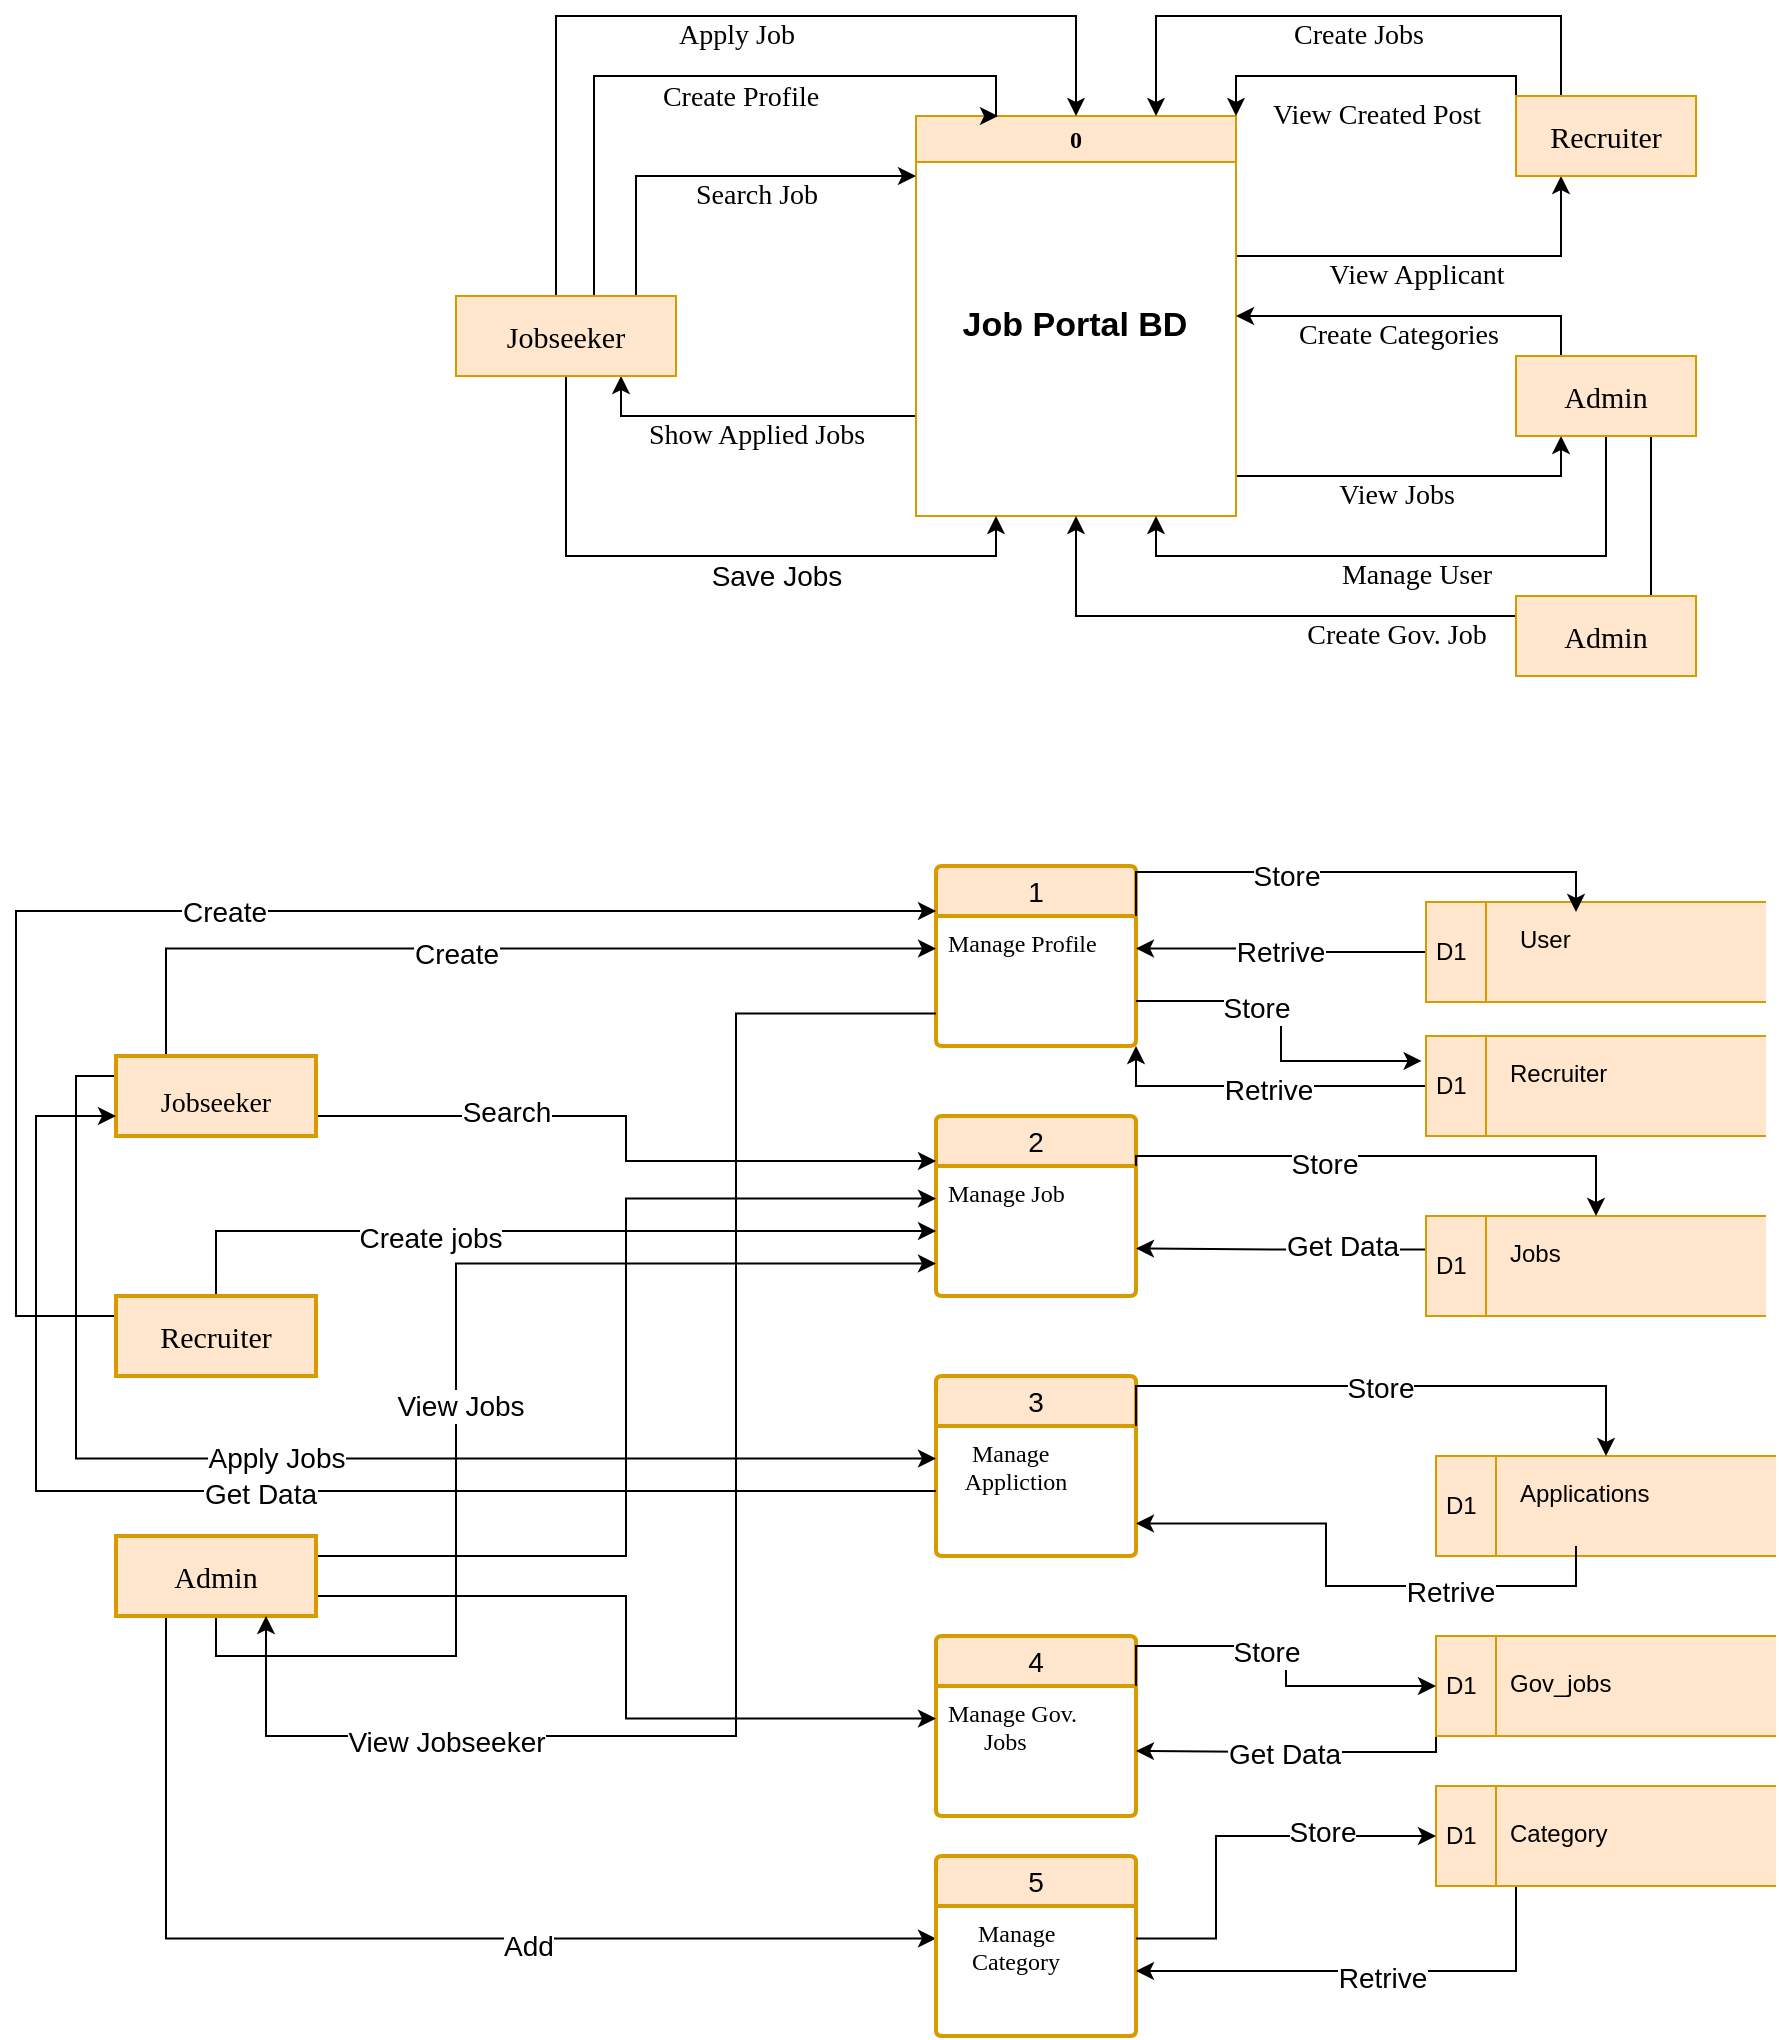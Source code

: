<mxfile version="24.4.0" type="github" pages="2">
  <diagram name="Page-1" id="JDeU1fKOWqd_0nVfCLQT">
    <mxGraphModel dx="1450" dy="538" grid="0" gridSize="10" guides="1" tooltips="1" connect="1" arrows="1" fold="1" page="0" pageScale="1" pageWidth="850" pageHeight="1100" background="#ffffff" math="0" shadow="0">
      <root>
        <mxCell id="0" />
        <mxCell id="1" parent="0" />
        <mxCell id="kqFVeq-HxjZUtGfvrv-e-17" value="&lt;font face=&quot;Verdana&quot; style=&quot;font-size: 14px;&quot;&gt;Show Applied Jobs&lt;/font&gt;" style="edgeStyle=orthogonalEdgeStyle;rounded=0;orthogonalLoop=1;jettySize=auto;html=1;exitX=0;exitY=0.75;exitDx=0;exitDy=0;entryX=0.75;entryY=1;entryDx=0;entryDy=0;" parent="1" source="kqFVeq-HxjZUtGfvrv-e-1" target="kqFVeq-HxjZUtGfvrv-e-3" edge="1">
          <mxGeometry x="-0.045" y="10" relative="1" as="geometry">
            <Array as="points">
              <mxPoint x="193" y="280" />
            </Array>
            <mxPoint as="offset" />
          </mxGeometry>
        </mxCell>
        <mxCell id="kqFVeq-HxjZUtGfvrv-e-19" value="&lt;font face=&quot;Verdana&quot; style=&quot;font-size: 14px;&quot;&gt;View Applicant&lt;/font&gt;" style="edgeStyle=orthogonalEdgeStyle;rounded=0;orthogonalLoop=1;jettySize=auto;html=1;exitX=1;exitY=0.25;exitDx=0;exitDy=0;entryX=0.25;entryY=1;entryDx=0;entryDy=0;" parent="1" source="kqFVeq-HxjZUtGfvrv-e-1" target="kqFVeq-HxjZUtGfvrv-e-5" edge="1">
          <mxGeometry x="-0.011" y="-10" relative="1" as="geometry">
            <Array as="points">
              <mxPoint x="500" y="200" />
              <mxPoint x="663" y="200" />
            </Array>
            <mxPoint as="offset" />
          </mxGeometry>
        </mxCell>
        <mxCell id="kqFVeq-HxjZUtGfvrv-e-21" value="&lt;font style=&quot;font-size: 14px;&quot; face=&quot;Verdana&quot;&gt;View Jobs&lt;br&gt;&lt;/font&gt;" style="edgeStyle=orthogonalEdgeStyle;rounded=0;orthogonalLoop=1;jettySize=auto;html=1;exitX=1;exitY=0.75;exitDx=0;exitDy=0;entryX=0.25;entryY=1;entryDx=0;entryDy=0;" parent="1" source="kqFVeq-HxjZUtGfvrv-e-1" target="kqFVeq-HxjZUtGfvrv-e-6" edge="1">
          <mxGeometry x="0.035" y="-10" relative="1" as="geometry">
            <Array as="points">
              <mxPoint x="500" y="310" />
              <mxPoint x="663" y="310" />
            </Array>
            <mxPoint as="offset" />
          </mxGeometry>
        </mxCell>
        <mxCell id="kqFVeq-HxjZUtGfvrv-e-1" value="0" style="swimlane;whiteSpace=wrap;html=1;fontFamily=Verdana;fillColor=#ffe6cc;strokeColor=#d79b00;" parent="1" vertex="1">
          <mxGeometry x="340" y="130" width="160" height="200" as="geometry">
            <mxRectangle x="340" y="130" width="50" height="30" as="alternateBounds" />
          </mxGeometry>
        </mxCell>
        <mxCell id="kqFVeq-HxjZUtGfvrv-e-2" value="&lt;h2&gt;&lt;b style=&quot;font-size: 17px;&quot;&gt;Job Portal BD&lt;/b&gt;&lt;/h2&gt;" style="text;html=1;align=center;verticalAlign=middle;resizable=0;points=[];autosize=1;strokeColor=none;fillColor=none;" parent="kqFVeq-HxjZUtGfvrv-e-1" vertex="1">
          <mxGeometry x="4" y="74" width="150" height="60" as="geometry" />
        </mxCell>
        <mxCell id="kqFVeq-HxjZUtGfvrv-e-10" value="&lt;font face=&quot;Verdana&quot; style=&quot;font-size: 14px;&quot;&gt;Apply Job&lt;/font&gt;" style="edgeStyle=orthogonalEdgeStyle;rounded=0;orthogonalLoop=1;jettySize=auto;html=1;exitX=0.5;exitY=0;exitDx=0;exitDy=0;entryX=0.5;entryY=0;entryDx=0;entryDy=0;" parent="1" source="kqFVeq-HxjZUtGfvrv-e-3" target="kqFVeq-HxjZUtGfvrv-e-1" edge="1">
          <mxGeometry x="0.033" y="-10" relative="1" as="geometry">
            <Array as="points">
              <mxPoint x="160" y="220" />
              <mxPoint x="160" y="80" />
              <mxPoint x="420" y="80" />
            </Array>
            <mxPoint as="offset" />
          </mxGeometry>
        </mxCell>
        <mxCell id="kqFVeq-HxjZUtGfvrv-e-11" value="&lt;font face=&quot;Verdana&quot;&gt;Create Profile&lt;/font&gt;" style="edgeStyle=orthogonalEdgeStyle;rounded=0;orthogonalLoop=1;jettySize=auto;html=1;exitX=0.75;exitY=0;exitDx=0;exitDy=0;entryX=0.25;entryY=0;entryDx=0;entryDy=0;fontSize=14;" parent="1" edge="1">
          <mxGeometry x="0.136" y="-10" relative="1" as="geometry">
            <mxPoint x="193.5" y="220" as="sourcePoint" />
            <mxPoint x="381" y="130" as="targetPoint" />
            <Array as="points">
              <mxPoint x="179" y="220" />
              <mxPoint x="179" y="110" />
              <mxPoint x="380" y="110" />
            </Array>
            <mxPoint as="offset" />
          </mxGeometry>
        </mxCell>
        <mxCell id="kqFVeq-HxjZUtGfvrv-e-12" value="&lt;font face=&quot;Verdana&quot; style=&quot;font-size: 14px;&quot;&gt;Search Job&lt;/font&gt;" style="edgeStyle=orthogonalEdgeStyle;rounded=0;orthogonalLoop=1;jettySize=auto;html=1;exitX=1;exitY=0.25;exitDx=0;exitDy=0;" parent="1" source="kqFVeq-HxjZUtGfvrv-e-3" edge="1">
          <mxGeometry x="0.304" y="-10" relative="1" as="geometry">
            <mxPoint x="340" y="160" as="targetPoint" />
            <Array as="points">
              <mxPoint x="200" y="230" />
              <mxPoint x="200" y="160" />
              <mxPoint x="340" y="160" />
            </Array>
            <mxPoint as="offset" />
          </mxGeometry>
        </mxCell>
        <mxCell id="kqFVeq-HxjZUtGfvrv-e-23" value="&lt;font style=&quot;font-size: 14px;&quot;&gt;Save Jobs&lt;/font&gt;" style="edgeStyle=orthogonalEdgeStyle;rounded=0;orthogonalLoop=1;jettySize=auto;html=1;exitX=0.5;exitY=1;exitDx=0;exitDy=0;entryX=0.25;entryY=1;entryDx=0;entryDy=0;" parent="1" source="kqFVeq-HxjZUtGfvrv-e-3" target="kqFVeq-HxjZUtGfvrv-e-1" edge="1">
          <mxGeometry x="0.2" y="-10" relative="1" as="geometry">
            <Array as="points">
              <mxPoint x="165" y="350" />
              <mxPoint x="380" y="350" />
            </Array>
            <mxPoint as="offset" />
          </mxGeometry>
        </mxCell>
        <mxCell id="kqFVeq-HxjZUtGfvrv-e-3" value="&lt;font face=&quot;Verdana&quot; style=&quot;font-size: 15px;&quot;&gt;Jobseeker&lt;/font&gt;" style="rounded=0;whiteSpace=wrap;html=1;fillColor=#ffe6cc;strokeColor=#d79b00;" parent="1" vertex="1">
          <mxGeometry x="110" y="220" width="110" height="40" as="geometry" />
        </mxCell>
        <mxCell id="kqFVeq-HxjZUtGfvrv-e-18" value="&lt;font face=&quot;Verdana&quot; style=&quot;font-size: 14px;&quot;&gt;Create Jobs&lt;/font&gt;" style="edgeStyle=orthogonalEdgeStyle;rounded=0;orthogonalLoop=1;jettySize=auto;html=1;exitX=0.25;exitY=0;exitDx=0;exitDy=0;entryX=0.75;entryY=0;entryDx=0;entryDy=0;" parent="1" source="kqFVeq-HxjZUtGfvrv-e-5" target="kqFVeq-HxjZUtGfvrv-e-1" edge="1">
          <mxGeometry x="-0.026" y="10" relative="1" as="geometry">
            <Array as="points">
              <mxPoint x="663" y="80" />
              <mxPoint x="460" y="80" />
            </Array>
            <mxPoint x="1" as="offset" />
          </mxGeometry>
        </mxCell>
        <mxCell id="kqFVeq-HxjZUtGfvrv-e-28" value="&lt;font style=&quot;font-size: 14px;&quot; face=&quot;Verdana&quot;&gt;View Created Post&lt;/font&gt;" style="edgeStyle=orthogonalEdgeStyle;rounded=0;orthogonalLoop=1;jettySize=auto;html=1;exitX=0;exitY=0.5;exitDx=0;exitDy=0;entryX=1;entryY=0;entryDx=0;entryDy=0;" parent="1" source="kqFVeq-HxjZUtGfvrv-e-5" target="kqFVeq-HxjZUtGfvrv-e-1" edge="1">
          <mxGeometry x="0.053" y="20" relative="1" as="geometry">
            <Array as="points">
              <mxPoint x="640" y="110" />
              <mxPoint x="500" y="110" />
            </Array>
            <mxPoint as="offset" />
          </mxGeometry>
        </mxCell>
        <mxCell id="kqFVeq-HxjZUtGfvrv-e-5" value="&lt;font face=&quot;Verdana&quot; style=&quot;font-size: 15px;&quot;&gt;Recruiter&lt;/font&gt;" style="rounded=0;whiteSpace=wrap;html=1;fillColor=#ffe6cc;strokeColor=#d79b00;" parent="1" vertex="1">
          <mxGeometry x="640" y="120" width="90" height="40" as="geometry" />
        </mxCell>
        <mxCell id="kqFVeq-HxjZUtGfvrv-e-20" value="&lt;font face=&quot;Verdana&quot; style=&quot;font-size: 14px;&quot;&gt;Create Categories&lt;/font&gt;" style="edgeStyle=orthogonalEdgeStyle;rounded=0;orthogonalLoop=1;jettySize=auto;html=1;exitX=0.25;exitY=0;exitDx=0;exitDy=0;entryX=1;entryY=0.5;entryDx=0;entryDy=0;" parent="1" source="kqFVeq-HxjZUtGfvrv-e-6" target="kqFVeq-HxjZUtGfvrv-e-1" edge="1">
          <mxGeometry x="0.123" y="10" relative="1" as="geometry">
            <mxPoint x="1" as="offset" />
          </mxGeometry>
        </mxCell>
        <mxCell id="kqFVeq-HxjZUtGfvrv-e-22" value="&lt;font face=&quot;Verdana&quot; style=&quot;font-size: 14px;&quot;&gt;Manage User&lt;/font&gt;" style="edgeStyle=orthogonalEdgeStyle;rounded=0;orthogonalLoop=1;jettySize=auto;html=1;exitX=0.5;exitY=1;exitDx=0;exitDy=0;entryX=0.75;entryY=1;entryDx=0;entryDy=0;" parent="1" source="kqFVeq-HxjZUtGfvrv-e-6" target="kqFVeq-HxjZUtGfvrv-e-1" edge="1">
          <mxGeometry x="0.016" y="10" relative="1" as="geometry">
            <Array as="points">
              <mxPoint x="685" y="350" />
              <mxPoint x="460" y="350" />
            </Array>
            <mxPoint as="offset" />
          </mxGeometry>
        </mxCell>
        <mxCell id="kqFVeq-HxjZUtGfvrv-e-29" value="&lt;font face=&quot;Verdana&quot; style=&quot;font-size: 14px;&quot;&gt;Create Gov. Job&lt;/font&gt;" style="edgeStyle=orthogonalEdgeStyle;rounded=0;orthogonalLoop=1;jettySize=auto;html=1;exitX=0.75;exitY=1;exitDx=0;exitDy=0;entryX=0.5;entryY=1;entryDx=0;entryDy=0;" parent="1" source="kqFVeq-HxjZUtGfvrv-e-6" target="kqFVeq-HxjZUtGfvrv-e-1" edge="1">
          <mxGeometry x="0.018" y="10" relative="1" as="geometry">
            <Array as="points">
              <mxPoint x="708" y="380" />
              <mxPoint x="420" y="380" />
            </Array>
            <mxPoint as="offset" />
          </mxGeometry>
        </mxCell>
        <mxCell id="kqFVeq-HxjZUtGfvrv-e-6" value="&lt;font style=&quot;font-size: 15px;&quot; face=&quot;Verdana&quot;&gt;Admin&lt;/font&gt;" style="rounded=0;whiteSpace=wrap;html=1;fillColor=#ffe6cc;strokeColor=#d79b00;" parent="1" vertex="1">
          <mxGeometry x="640" y="250" width="90" height="40" as="geometry" />
        </mxCell>
        <mxCell id="kqFVeq-HxjZUtGfvrv-e-35" value="1" style="swimlane;childLayout=stackLayout;horizontal=1;startSize=25;horizontalStack=0;rounded=1;fontSize=14;fontStyle=0;strokeWidth=2;resizeParent=0;resizeLast=1;shadow=0;dashed=0;align=center;arcSize=4;whiteSpace=wrap;html=1;fillColor=#ffe6cc;strokeColor=#d79b00;" parent="1" vertex="1">
          <mxGeometry x="350" y="505" width="100" height="90" as="geometry" />
        </mxCell>
        <mxCell id="kqFVeq-HxjZUtGfvrv-e-36" value="&lt;div&gt;&lt;font style=&quot;font-size: 12px;&quot; face=&quot;Verdana&quot;&gt;Manage Profile&lt;/font&gt;&lt;/div&gt;" style="align=left;strokeColor=none;fillColor=none;spacingLeft=4;fontSize=12;verticalAlign=top;resizable=0;rotatable=0;part=1;html=1;" parent="kqFVeq-HxjZUtGfvrv-e-35" vertex="1">
          <mxGeometry y="25" width="100" height="65" as="geometry" />
        </mxCell>
        <mxCell id="kqFVeq-HxjZUtGfvrv-e-42" value="2" style="swimlane;childLayout=stackLayout;horizontal=1;startSize=25;horizontalStack=0;rounded=1;fontSize=14;fontStyle=0;strokeWidth=2;resizeParent=0;resizeLast=1;shadow=0;dashed=0;align=center;arcSize=4;whiteSpace=wrap;html=1;fillColor=#ffe6cc;strokeColor=#d79b00;" parent="1" vertex="1">
          <mxGeometry x="350" y="630" width="100" height="90" as="geometry" />
        </mxCell>
        <mxCell id="kqFVeq-HxjZUtGfvrv-e-43" value="&lt;font style=&quot;font-size: 12px;&quot; face=&quot;Verdana&quot;&gt;Manage Job&lt;/font&gt;&lt;div&gt;&lt;br&gt;&lt;/div&gt;" style="align=left;strokeColor=none;fillColor=none;spacingLeft=4;fontSize=12;verticalAlign=top;resizable=0;rotatable=0;part=1;html=1;" parent="kqFVeq-HxjZUtGfvrv-e-42" vertex="1">
          <mxGeometry y="25" width="100" height="65" as="geometry" />
        </mxCell>
        <mxCell id="kqFVeq-HxjZUtGfvrv-e-44" value="3" style="swimlane;childLayout=stackLayout;horizontal=1;startSize=25;horizontalStack=0;rounded=1;fontSize=14;fontStyle=0;strokeWidth=2;resizeParent=0;resizeLast=1;shadow=0;dashed=0;align=center;arcSize=4;whiteSpace=wrap;html=1;fillColor=#ffe6cc;strokeColor=#d79b00;" parent="1" vertex="1">
          <mxGeometry x="350" y="760" width="100" height="90" as="geometry" />
        </mxCell>
        <mxCell id="kqFVeq-HxjZUtGfvrv-e-45" value="&lt;div&gt;&lt;font face=&quot;Verdana&quot;&gt;&amp;nbsp; &amp;nbsp; Manage&lt;/font&gt;&lt;/div&gt;&lt;div&gt;&lt;font face=&quot;Verdana&quot;&gt;&amp;nbsp;&amp;nbsp; Appliction&lt;/font&gt;&lt;/div&gt;" style="align=left;strokeColor=none;fillColor=none;spacingLeft=4;fontSize=12;verticalAlign=top;resizable=0;rotatable=0;part=1;html=1;" parent="kqFVeq-HxjZUtGfvrv-e-44" vertex="1">
          <mxGeometry y="25" width="100" height="65" as="geometry" />
        </mxCell>
        <mxCell id="kqFVeq-HxjZUtGfvrv-e-46" value="4" style="swimlane;childLayout=stackLayout;horizontal=1;startSize=25;horizontalStack=0;rounded=1;fontSize=14;fontStyle=0;strokeWidth=2;resizeParent=0;resizeLast=1;shadow=0;dashed=0;align=center;arcSize=4;whiteSpace=wrap;html=1;fillColor=#ffe6cc;strokeColor=#d79b00;" parent="1" vertex="1">
          <mxGeometry x="350" y="890" width="100" height="90" as="geometry" />
        </mxCell>
        <mxCell id="kqFVeq-HxjZUtGfvrv-e-47" value="&lt;div&gt;&lt;font face=&quot;Verdana&quot;&gt;Manage Gov.&lt;/font&gt;&lt;/div&gt;&lt;div&gt;&lt;font face=&quot;Verdana&quot;&gt;&amp;nbsp;&amp;nbsp;&amp;nbsp;&amp;nbsp;&amp;nbsp; Jobs&lt;br&gt;&lt;/font&gt;&lt;/div&gt;" style="align=left;strokeColor=none;fillColor=none;spacingLeft=4;fontSize=12;verticalAlign=top;resizable=0;rotatable=0;part=1;html=1;" parent="kqFVeq-HxjZUtGfvrv-e-46" vertex="1">
          <mxGeometry y="25" width="100" height="65" as="geometry" />
        </mxCell>
        <mxCell id="kqFVeq-HxjZUtGfvrv-e-61" style="edgeStyle=orthogonalEdgeStyle;rounded=0;orthogonalLoop=1;jettySize=auto;html=1;exitX=1;exitY=0.25;exitDx=0;exitDy=0;entryX=0;entryY=0.25;entryDx=0;entryDy=0;" parent="1" source="kqFVeq-HxjZUtGfvrv-e-50" target="kqFVeq-HxjZUtGfvrv-e-42" edge="1">
          <mxGeometry relative="1" as="geometry">
            <Array as="points">
              <mxPoint x="40" y="630" />
              <mxPoint x="195" y="630" />
              <mxPoint x="195" y="653" />
            </Array>
          </mxGeometry>
        </mxCell>
        <mxCell id="CoUzNabwJxIWGI8wXzt4-2" value="&lt;font style=&quot;font-size: 14px;&quot;&gt;Search&lt;/font&gt;" style="edgeLabel;html=1;align=center;verticalAlign=middle;resizable=0;points=[];" parent="kqFVeq-HxjZUtGfvrv-e-61" vertex="1" connectable="0">
          <mxGeometry x="-0.347" y="2" relative="1" as="geometry">
            <mxPoint as="offset" />
          </mxGeometry>
        </mxCell>
        <mxCell id="kqFVeq-HxjZUtGfvrv-e-63" style="edgeStyle=orthogonalEdgeStyle;rounded=0;orthogonalLoop=1;jettySize=auto;html=1;exitX=0;exitY=0.25;exitDx=0;exitDy=0;entryX=0;entryY=0.25;entryDx=0;entryDy=0;" parent="1" source="kqFVeq-HxjZUtGfvrv-e-50" target="kqFVeq-HxjZUtGfvrv-e-45" edge="1">
          <mxGeometry relative="1" as="geometry" />
        </mxCell>
        <mxCell id="CoUzNabwJxIWGI8wXzt4-8" value="&lt;font style=&quot;font-size: 14px;&quot;&gt;Apply Jobs&lt;/font&gt;" style="edgeLabel;html=1;align=center;verticalAlign=middle;resizable=0;points=[];" parent="kqFVeq-HxjZUtGfvrv-e-63" vertex="1" connectable="0">
          <mxGeometry x="0.345" y="-1" relative="1" as="geometry">
            <mxPoint x="-120" y="-2" as="offset" />
          </mxGeometry>
        </mxCell>
        <mxCell id="kqFVeq-HxjZUtGfvrv-e-66" style="edgeStyle=orthogonalEdgeStyle;rounded=0;orthogonalLoop=1;jettySize=auto;html=1;exitX=0.25;exitY=0;exitDx=0;exitDy=0;entryX=0;entryY=0.25;entryDx=0;entryDy=0;" parent="1" source="kqFVeq-HxjZUtGfvrv-e-50" target="kqFVeq-HxjZUtGfvrv-e-36" edge="1">
          <mxGeometry relative="1" as="geometry" />
        </mxCell>
        <mxCell id="CoUzNabwJxIWGI8wXzt4-1" value="&lt;font style=&quot;font-size: 14px;&quot;&gt;Create&lt;/font&gt;" style="edgeLabel;html=1;align=center;verticalAlign=middle;resizable=0;points=[];" parent="kqFVeq-HxjZUtGfvrv-e-66" vertex="1" connectable="0">
          <mxGeometry x="-0.094" y="-2" relative="1" as="geometry">
            <mxPoint as="offset" />
          </mxGeometry>
        </mxCell>
        <mxCell id="kqFVeq-HxjZUtGfvrv-e-50" value="&lt;font face=&quot;Verdana&quot; style=&quot;font-size: 14px;&quot;&gt;Jobseeker&lt;/font&gt;" style="whiteSpace=wrap;html=1;align=center;labelBackgroundColor=none;labelBorderColor=none;fontSize=14;spacing=20;spacingTop=6;strokeWidth=2;fillColor=#ffe6cc;strokeColor=#d79b00;" parent="1" vertex="1">
          <mxGeometry x="-60" y="600" width="100" height="40" as="geometry" />
        </mxCell>
        <mxCell id="kqFVeq-HxjZUtGfvrv-e-67" value="&lt;font style=&quot;font-size: 14px;&quot;&gt;Create&lt;/font&gt;" style="edgeStyle=orthogonalEdgeStyle;rounded=0;orthogonalLoop=1;jettySize=auto;html=1;exitX=0;exitY=0.25;exitDx=0;exitDy=0;entryX=0;entryY=0.25;entryDx=0;entryDy=0;" parent="1" source="kqFVeq-HxjZUtGfvrv-e-51" target="kqFVeq-HxjZUtGfvrv-e-35" edge="1">
          <mxGeometry relative="1" as="geometry">
            <Array as="points">
              <mxPoint x="-110" y="730" />
              <mxPoint x="-110" y="528" />
            </Array>
          </mxGeometry>
        </mxCell>
        <mxCell id="kqFVeq-HxjZUtGfvrv-e-68" style="edgeStyle=orthogonalEdgeStyle;rounded=0;orthogonalLoop=1;jettySize=auto;html=1;exitX=0.5;exitY=0;exitDx=0;exitDy=0;entryX=0;entryY=0.5;entryDx=0;entryDy=0;" parent="1" source="kqFVeq-HxjZUtGfvrv-e-51" target="kqFVeq-HxjZUtGfvrv-e-43" edge="1">
          <mxGeometry relative="1" as="geometry" />
        </mxCell>
        <mxCell id="CoUzNabwJxIWGI8wXzt4-3" value="&lt;font style=&quot;font-size: 14px;&quot;&gt;Create jobs&lt;/font&gt;" style="edgeLabel;html=1;align=center;verticalAlign=middle;resizable=0;points=[];" parent="kqFVeq-HxjZUtGfvrv-e-68" vertex="1" connectable="0">
          <mxGeometry x="-0.294" y="-2" relative="1" as="geometry">
            <mxPoint x="1" y="1" as="offset" />
          </mxGeometry>
        </mxCell>
        <mxCell id="kqFVeq-HxjZUtGfvrv-e-51" value="&lt;font face=&quot;Verdana&quot; style=&quot;font-size: 15px;&quot;&gt;Recruiter&lt;/font&gt;" style="whiteSpace=wrap;html=1;align=center;strokeWidth=2;fillColor=#ffe6cc;strokeColor=#d79b00;" parent="1" vertex="1">
          <mxGeometry x="-60" y="720" width="100" height="40" as="geometry" />
        </mxCell>
        <mxCell id="kqFVeq-HxjZUtGfvrv-e-52" value="&lt;font style=&quot;font-size: 15px;&quot; face=&quot;Verdana&quot;&gt;Admin&lt;/font&gt;" style="rounded=0;whiteSpace=wrap;html=1;fillColor=#ffe6cc;strokeColor=#d79b00;" parent="1" vertex="1">
          <mxGeometry x="640" y="370" width="90" height="40" as="geometry" />
        </mxCell>
        <mxCell id="kqFVeq-HxjZUtGfvrv-e-64" style="edgeStyle=orthogonalEdgeStyle;rounded=0;orthogonalLoop=1;jettySize=auto;html=1;exitX=1;exitY=0.25;exitDx=0;exitDy=0;entryX=0;entryY=0.25;entryDx=0;entryDy=0;" parent="1" source="kqFVeq-HxjZUtGfvrv-e-53" target="kqFVeq-HxjZUtGfvrv-e-43" edge="1">
          <mxGeometry relative="1" as="geometry" />
        </mxCell>
        <mxCell id="kqFVeq-HxjZUtGfvrv-e-65" style="edgeStyle=orthogonalEdgeStyle;rounded=0;orthogonalLoop=1;jettySize=auto;html=1;exitX=1;exitY=0.5;exitDx=0;exitDy=0;entryX=0;entryY=0.25;entryDx=0;entryDy=0;" parent="1" source="kqFVeq-HxjZUtGfvrv-e-53" target="kqFVeq-HxjZUtGfvrv-e-47" edge="1">
          <mxGeometry relative="1" as="geometry">
            <Array as="points">
              <mxPoint x="40" y="870" />
              <mxPoint x="195" y="870" />
              <mxPoint x="195" y="931" />
            </Array>
          </mxGeometry>
        </mxCell>
        <mxCell id="kqFVeq-HxjZUtGfvrv-e-69" style="edgeStyle=orthogonalEdgeStyle;rounded=0;orthogonalLoop=1;jettySize=auto;html=1;exitX=0.5;exitY=1;exitDx=0;exitDy=0;entryX=0;entryY=0.75;entryDx=0;entryDy=0;" parent="1" source="kqFVeq-HxjZUtGfvrv-e-53" target="kqFVeq-HxjZUtGfvrv-e-43" edge="1">
          <mxGeometry relative="1" as="geometry">
            <Array as="points">
              <mxPoint x="-10" y="900" />
              <mxPoint x="110" y="900" />
              <mxPoint x="110" y="704" />
            </Array>
          </mxGeometry>
        </mxCell>
        <mxCell id="CoUzNabwJxIWGI8wXzt4-4" value="&lt;font style=&quot;font-size: 14px;&quot;&gt;View Jobs&lt;/font&gt;" style="edgeLabel;html=1;align=center;verticalAlign=middle;resizable=0;points=[];" parent="kqFVeq-HxjZUtGfvrv-e-69" vertex="1" connectable="0">
          <mxGeometry x="-0.08" y="-2" relative="1" as="geometry">
            <mxPoint as="offset" />
          </mxGeometry>
        </mxCell>
        <mxCell id="CoUzNabwJxIWGI8wXzt4-19" style="edgeStyle=orthogonalEdgeStyle;rounded=0;orthogonalLoop=1;jettySize=auto;html=1;exitX=0.25;exitY=1;exitDx=0;exitDy=0;entryX=0;entryY=0.25;entryDx=0;entryDy=0;" parent="1" source="kqFVeq-HxjZUtGfvrv-e-53" target="CoUzNabwJxIWGI8wXzt4-15" edge="1">
          <mxGeometry relative="1" as="geometry" />
        </mxCell>
        <mxCell id="CoUzNabwJxIWGI8wXzt4-20" value="Add" style="edgeLabel;html=1;align=center;verticalAlign=middle;resizable=0;points=[];fontSize=14;" parent="CoUzNabwJxIWGI8wXzt4-19" vertex="1" connectable="0">
          <mxGeometry x="0.253" y="-3" relative="1" as="geometry">
            <mxPoint as="offset" />
          </mxGeometry>
        </mxCell>
        <mxCell id="kqFVeq-HxjZUtGfvrv-e-53" value="&lt;font style=&quot;font-size: 15px;&quot; face=&quot;Verdana&quot;&gt;Admin&lt;/font&gt;" style="whiteSpace=wrap;html=1;align=center;strokeWidth=2;fillColor=#ffe6cc;strokeColor=#d79b00;" parent="1" vertex="1">
          <mxGeometry x="-60" y="840" width="100" height="40" as="geometry" />
        </mxCell>
        <mxCell id="CoUzNabwJxIWGI8wXzt4-52" style="edgeStyle=orthogonalEdgeStyle;rounded=0;orthogonalLoop=1;jettySize=auto;html=1;exitX=0;exitY=0.5;exitDx=0;exitDy=0;entryX=1;entryY=0.25;entryDx=0;entryDy=0;" parent="1" source="h3JAbx57EjIWZjw8-lom-1" target="kqFVeq-HxjZUtGfvrv-e-36" edge="1">
          <mxGeometry relative="1" as="geometry" />
        </mxCell>
        <mxCell id="CoUzNabwJxIWGI8wXzt4-53" value="&lt;font style=&quot;font-size: 14px;&quot;&gt;Retrive&lt;/font&gt;" style="edgeLabel;html=1;align=center;verticalAlign=middle;resizable=0;points=[];" parent="CoUzNabwJxIWGI8wXzt4-52" vertex="1" connectable="0">
          <mxGeometry x="-0.017" relative="1" as="geometry">
            <mxPoint x="-1" as="offset" />
          </mxGeometry>
        </mxCell>
        <mxCell id="h3JAbx57EjIWZjw8-lom-1" value="D1" style="html=1;dashed=0;whiteSpace=wrap;shape=mxgraph.dfd.dataStoreID;align=left;spacingLeft=3;points=[[0,0],[0.5,0],[1,0],[0,0.5],[1,0.5],[0,1],[0.5,1],[1,1]];fillColor=#ffe6cc;strokeColor=#d79b00;" parent="1" vertex="1">
          <mxGeometry x="595" y="523" width="170" height="50" as="geometry" />
        </mxCell>
        <mxCell id="h3JAbx57EjIWZjw8-lom-2" value="&lt;font style=&quot;font-size: 12px;&quot;&gt;User&lt;/font&gt;" style="text;whiteSpace=wrap;html=1;" parent="1" vertex="1">
          <mxGeometry x="640" y="528" width="120" height="40" as="geometry" />
        </mxCell>
        <mxCell id="CoUzNabwJxIWGI8wXzt4-49" style="edgeStyle=orthogonalEdgeStyle;rounded=0;orthogonalLoop=1;jettySize=auto;html=1;exitX=0;exitY=0.5;exitDx=0;exitDy=0;entryX=1;entryY=1;entryDx=0;entryDy=0;" parent="1" source="h3JAbx57EjIWZjw8-lom-7" target="kqFVeq-HxjZUtGfvrv-e-36" edge="1">
          <mxGeometry relative="1" as="geometry" />
        </mxCell>
        <mxCell id="CoUzNabwJxIWGI8wXzt4-50" value="&lt;font style=&quot;font-size: 14px;&quot;&gt;Retrive&lt;/font&gt;" style="edgeLabel;html=1;align=center;verticalAlign=middle;resizable=0;points=[];" parent="CoUzNabwJxIWGI8wXzt4-49" vertex="1" connectable="0">
          <mxGeometry x="-0.022" y="2" relative="1" as="geometry">
            <mxPoint x="1" as="offset" />
          </mxGeometry>
        </mxCell>
        <mxCell id="h3JAbx57EjIWZjw8-lom-7" value="D1" style="html=1;dashed=0;whiteSpace=wrap;shape=mxgraph.dfd.dataStoreID;align=left;spacingLeft=3;points=[[0,0],[0.5,0],[1,0],[0,0.5],[1,0.5],[0,1],[0.5,1],[1,1]];fillColor=#ffe6cc;strokeColor=#d79b00;" parent="1" vertex="1">
          <mxGeometry x="595" y="590" width="170" height="50" as="geometry" />
        </mxCell>
        <mxCell id="h3JAbx57EjIWZjw8-lom-9" value="&lt;font style=&quot;font-size: 12px;&quot;&gt;Recruiter&lt;/font&gt;" style="text;whiteSpace=wrap;html=1;" parent="1" vertex="1">
          <mxGeometry x="635" y="595" width="120" height="40" as="geometry" />
        </mxCell>
        <mxCell id="h3JAbx57EjIWZjw8-lom-10" style="edgeStyle=orthogonalEdgeStyle;rounded=0;orthogonalLoop=1;jettySize=auto;html=1;exitX=1;exitY=0;exitDx=0;exitDy=0;entryX=0.25;entryY=0;entryDx=0;entryDy=0;" parent="1" source="kqFVeq-HxjZUtGfvrv-e-36" target="h3JAbx57EjIWZjw8-lom-2" edge="1">
          <mxGeometry relative="1" as="geometry" />
        </mxCell>
        <mxCell id="CoUzNabwJxIWGI8wXzt4-5" value="&lt;font style=&quot;font-size: 14px;&quot;&gt;Store&lt;/font&gt;" style="edgeLabel;html=1;align=center;verticalAlign=middle;resizable=0;points=[];" parent="h3JAbx57EjIWZjw8-lom-10" vertex="1" connectable="0">
          <mxGeometry x="-0.26" y="-2" relative="1" as="geometry">
            <mxPoint as="offset" />
          </mxGeometry>
        </mxCell>
        <mxCell id="CoUzNabwJxIWGI8wXzt4-45" style="edgeStyle=orthogonalEdgeStyle;rounded=0;orthogonalLoop=1;jettySize=auto;html=1;exitX=0;exitY=0.5;exitDx=0;exitDy=0;entryX=1;entryY=0.5;entryDx=0;entryDy=0;" parent="1" edge="1">
          <mxGeometry relative="1" as="geometry">
            <mxPoint x="595" y="713.75" as="sourcePoint" />
            <mxPoint x="450" y="696.25" as="targetPoint" />
            <Array as="points">
              <mxPoint x="595" y="696.75" />
              <mxPoint x="523" y="696.75" />
            </Array>
          </mxGeometry>
        </mxCell>
        <mxCell id="CoUzNabwJxIWGI8wXzt4-46" value="&lt;font style=&quot;font-size: 14px;&quot;&gt;Get Data&lt;/font&gt;" style="edgeLabel;html=1;align=center;verticalAlign=middle;resizable=0;points=[];" parent="CoUzNabwJxIWGI8wXzt4-45" vertex="1" connectable="0">
          <mxGeometry x="-0.274" y="-2" relative="1" as="geometry">
            <mxPoint as="offset" />
          </mxGeometry>
        </mxCell>
        <mxCell id="h3JAbx57EjIWZjw8-lom-11" value="D1" style="html=1;dashed=0;whiteSpace=wrap;shape=mxgraph.dfd.dataStoreID;align=left;spacingLeft=3;points=[[0,0],[0.5,0],[1,0],[0,0.5],[1,0.5],[0,1],[0.5,1],[1,1]];fillColor=#ffe6cc;strokeColor=#d79b00;" parent="1" vertex="1">
          <mxGeometry x="595" y="680" width="170" height="50" as="geometry" />
        </mxCell>
        <mxCell id="h3JAbx57EjIWZjw8-lom-12" value="Jobs" style="text;whiteSpace=wrap;html=1;" parent="1" vertex="1">
          <mxGeometry x="635" y="685" width="120" height="40" as="geometry" />
        </mxCell>
        <mxCell id="h3JAbx57EjIWZjw8-lom-13" value="D1" style="html=1;dashed=0;whiteSpace=wrap;shape=mxgraph.dfd.dataStoreID;align=left;spacingLeft=3;points=[[0,0],[0.5,0],[1,0],[0,0.5],[1,0.5],[0,1],[0.5,1],[1,1]];fillColor=#ffe6cc;strokeColor=#d79b00;" parent="1" vertex="1">
          <mxGeometry x="600" y="800" width="170" height="50" as="geometry" />
        </mxCell>
        <mxCell id="CoUzNabwJxIWGI8wXzt4-9" style="edgeStyle=orthogonalEdgeStyle;rounded=0;orthogonalLoop=1;jettySize=auto;html=1;exitX=0.25;exitY=1;exitDx=0;exitDy=0;entryX=1;entryY=0.75;entryDx=0;entryDy=0;" parent="1" source="h3JAbx57EjIWZjw8-lom-14" target="kqFVeq-HxjZUtGfvrv-e-45" edge="1">
          <mxGeometry relative="1" as="geometry" />
        </mxCell>
        <mxCell id="CoUzNabwJxIWGI8wXzt4-10" value="&lt;font style=&quot;font-size: 14px;&quot;&gt;Retrive&lt;/font&gt;" style="edgeLabel;html=1;align=center;verticalAlign=middle;resizable=0;points=[];" parent="CoUzNabwJxIWGI8wXzt4-9" vertex="1" connectable="0">
          <mxGeometry x="-0.388" y="3" relative="1" as="geometry">
            <mxPoint as="offset" />
          </mxGeometry>
        </mxCell>
        <mxCell id="h3JAbx57EjIWZjw8-lom-14" value="Applications" style="text;whiteSpace=wrap;html=1;" parent="1" vertex="1">
          <mxGeometry x="640" y="805" width="120" height="40" as="geometry" />
        </mxCell>
        <mxCell id="h3JAbx57EjIWZjw8-lom-15" style="edgeStyle=orthogonalEdgeStyle;rounded=0;orthogonalLoop=1;jettySize=auto;html=1;exitX=1;exitY=0;exitDx=0;exitDy=0;entryX=0.5;entryY=0;entryDx=0;entryDy=0;" parent="1" source="kqFVeq-HxjZUtGfvrv-e-43" target="h3JAbx57EjIWZjw8-lom-11" edge="1">
          <mxGeometry relative="1" as="geometry">
            <Array as="points">
              <mxPoint x="450" y="650" />
              <mxPoint x="680" y="650" />
            </Array>
          </mxGeometry>
        </mxCell>
        <mxCell id="CoUzNabwJxIWGI8wXzt4-44" value="&lt;font style=&quot;font-size: 14px;&quot;&gt;Store&lt;/font&gt;" style="edgeLabel;html=1;align=center;verticalAlign=middle;resizable=0;points=[];" parent="h3JAbx57EjIWZjw8-lom-15" vertex="1" connectable="0">
          <mxGeometry x="-0.253" y="-4" relative="1" as="geometry">
            <mxPoint as="offset" />
          </mxGeometry>
        </mxCell>
        <mxCell id="h3JAbx57EjIWZjw8-lom-16" style="edgeStyle=orthogonalEdgeStyle;rounded=0;orthogonalLoop=1;jettySize=auto;html=1;exitX=1;exitY=0;exitDx=0;exitDy=0;entryX=0.5;entryY=0;entryDx=0;entryDy=0;" parent="1" source="kqFVeq-HxjZUtGfvrv-e-45" target="h3JAbx57EjIWZjw8-lom-13" edge="1">
          <mxGeometry relative="1" as="geometry" />
        </mxCell>
        <mxCell id="CoUzNabwJxIWGI8wXzt4-29" value="&lt;font style=&quot;font-size: 14px;&quot;&gt;Store&lt;/font&gt;" style="edgeLabel;html=1;align=center;verticalAlign=middle;resizable=0;points=[];" parent="h3JAbx57EjIWZjw8-lom-16" vertex="1" connectable="0">
          <mxGeometry x="-0.021" y="-1" relative="1" as="geometry">
            <mxPoint as="offset" />
          </mxGeometry>
        </mxCell>
        <mxCell id="CoUzNabwJxIWGI8wXzt4-6" style="edgeStyle=orthogonalEdgeStyle;rounded=0;orthogonalLoop=1;jettySize=auto;html=1;exitX=0;exitY=0.75;exitDx=0;exitDy=0;entryX=0.75;entryY=1;entryDx=0;entryDy=0;" parent="1" source="kqFVeq-HxjZUtGfvrv-e-36" target="kqFVeq-HxjZUtGfvrv-e-53" edge="1">
          <mxGeometry relative="1" as="geometry">
            <Array as="points">
              <mxPoint x="250" y="579" />
              <mxPoint x="250" y="940" />
              <mxPoint x="15" y="940" />
            </Array>
          </mxGeometry>
        </mxCell>
        <mxCell id="CoUzNabwJxIWGI8wXzt4-7" value="&lt;font style=&quot;font-size: 14px;&quot;&gt;View Jobseeker&lt;/font&gt;" style="edgeLabel;html=1;align=center;verticalAlign=middle;resizable=0;points=[];" parent="CoUzNabwJxIWGI8wXzt4-6" vertex="1" connectable="0">
          <mxGeometry x="0.603" y="3" relative="1" as="geometry">
            <mxPoint as="offset" />
          </mxGeometry>
        </mxCell>
        <mxCell id="CoUzNabwJxIWGI8wXzt4-11" style="edgeStyle=orthogonalEdgeStyle;rounded=0;orthogonalLoop=1;jettySize=auto;html=1;exitX=0;exitY=0.5;exitDx=0;exitDy=0;entryX=0;entryY=0.75;entryDx=0;entryDy=0;" parent="1" source="kqFVeq-HxjZUtGfvrv-e-45" target="kqFVeq-HxjZUtGfvrv-e-50" edge="1">
          <mxGeometry relative="1" as="geometry">
            <Array as="points">
              <mxPoint x="-100" y="818" />
              <mxPoint x="-100" y="630" />
            </Array>
          </mxGeometry>
        </mxCell>
        <mxCell id="CoUzNabwJxIWGI8wXzt4-12" value="&lt;font style=&quot;font-size: 14px;&quot;&gt;Get Data&lt;/font&gt;" style="edgeLabel;html=1;align=center;verticalAlign=middle;resizable=0;points=[];" parent="CoUzNabwJxIWGI8wXzt4-11" vertex="1" connectable="0">
          <mxGeometry x="-0.002" y="1" relative="1" as="geometry">
            <mxPoint as="offset" />
          </mxGeometry>
        </mxCell>
        <mxCell id="CoUzNabwJxIWGI8wXzt4-14" value="5" style="swimlane;childLayout=stackLayout;horizontal=1;startSize=25;horizontalStack=0;rounded=1;fontSize=14;fontStyle=0;strokeWidth=2;resizeParent=0;resizeLast=1;shadow=0;dashed=0;align=center;arcSize=4;whiteSpace=wrap;html=1;fillColor=#ffe6cc;strokeColor=#d79b00;" parent="1" vertex="1">
          <mxGeometry x="350" y="1000" width="100" height="90" as="geometry" />
        </mxCell>
        <mxCell id="CoUzNabwJxIWGI8wXzt4-15" value="&lt;div&gt;&lt;font face=&quot;Verdana&quot;&gt;&amp;nbsp;&amp;nbsp;&amp;nbsp;&amp;nbsp; Manage&amp;nbsp;&lt;/font&gt;&lt;/div&gt;&lt;div&gt;&lt;font face=&quot;Verdana&quot;&gt;&amp;nbsp;&amp;nbsp;&amp;nbsp; Category&lt;br&gt;&lt;/font&gt;&lt;/div&gt;" style="align=left;strokeColor=none;fillColor=none;spacingLeft=4;fontSize=12;verticalAlign=top;resizable=0;rotatable=0;part=1;html=1;" parent="CoUzNabwJxIWGI8wXzt4-14" vertex="1">
          <mxGeometry y="25" width="100" height="65" as="geometry" />
        </mxCell>
        <mxCell id="CoUzNabwJxIWGI8wXzt4-26" style="edgeStyle=orthogonalEdgeStyle;rounded=0;orthogonalLoop=1;jettySize=auto;html=1;exitX=0;exitY=1;exitDx=0;exitDy=0;entryX=1;entryY=0.5;entryDx=0;entryDy=0;" parent="1" source="CoUzNabwJxIWGI8wXzt4-22" target="CoUzNabwJxIWGI8wXzt4-15" edge="1">
          <mxGeometry relative="1" as="geometry">
            <Array as="points">
              <mxPoint x="640" y="1015" />
              <mxPoint x="640" y="1058" />
            </Array>
          </mxGeometry>
        </mxCell>
        <mxCell id="CoUzNabwJxIWGI8wXzt4-28" value="&lt;font style=&quot;font-size: 14px;&quot;&gt;Retrive&lt;/font&gt;" style="edgeLabel;html=1;align=center;verticalAlign=middle;resizable=0;points=[];" parent="CoUzNabwJxIWGI8wXzt4-26" vertex="1" connectable="0">
          <mxGeometry x="0.106" y="3" relative="1" as="geometry">
            <mxPoint x="1" as="offset" />
          </mxGeometry>
        </mxCell>
        <mxCell id="CoUzNabwJxIWGI8wXzt4-22" value="D1" style="html=1;dashed=0;whiteSpace=wrap;shape=mxgraph.dfd.dataStoreID;align=left;spacingLeft=3;points=[[0,0],[0.5,0],[1,0],[0,0.5],[1,0.5],[0,1],[0.5,1],[1,1]];fillColor=#ffe6cc;strokeColor=#d79b00;" parent="1" vertex="1">
          <mxGeometry x="600" y="965" width="170" height="50" as="geometry" />
        </mxCell>
        <mxCell id="CoUzNabwJxIWGI8wXzt4-23" value="Category" style="text;whiteSpace=wrap;html=1;" parent="1" vertex="1">
          <mxGeometry x="635" y="975" width="120" height="40" as="geometry" />
        </mxCell>
        <mxCell id="CoUzNabwJxIWGI8wXzt4-24" style="edgeStyle=orthogonalEdgeStyle;rounded=0;orthogonalLoop=1;jettySize=auto;html=1;exitX=1;exitY=0.25;exitDx=0;exitDy=0;entryX=0;entryY=0.5;entryDx=0;entryDy=0;" parent="1" source="CoUzNabwJxIWGI8wXzt4-15" target="CoUzNabwJxIWGI8wXzt4-22" edge="1">
          <mxGeometry relative="1" as="geometry">
            <Array as="points">
              <mxPoint x="490" y="1041" />
              <mxPoint x="490" y="990" />
            </Array>
          </mxGeometry>
        </mxCell>
        <mxCell id="CoUzNabwJxIWGI8wXzt4-27" value="&lt;font style=&quot;font-size: 14px;&quot;&gt;Store&lt;/font&gt;" style="edgeLabel;html=1;align=center;verticalAlign=middle;resizable=0;points=[];" parent="CoUzNabwJxIWGI8wXzt4-24" vertex="1" connectable="0">
          <mxGeometry x="0.434" y="2" relative="1" as="geometry">
            <mxPoint as="offset" />
          </mxGeometry>
        </mxCell>
        <mxCell id="CoUzNabwJxIWGI8wXzt4-34" value="Category" style="text;whiteSpace=wrap;html=1;" parent="1" vertex="1">
          <mxGeometry x="635" y="900" width="120" height="40" as="geometry" />
        </mxCell>
        <mxCell id="CoUzNabwJxIWGI8wXzt4-41" style="edgeStyle=orthogonalEdgeStyle;rounded=0;orthogonalLoop=1;jettySize=auto;html=1;exitX=0;exitY=1;exitDx=0;exitDy=0;entryX=1;entryY=0.5;entryDx=0;entryDy=0;" parent="1" source="CoUzNabwJxIWGI8wXzt4-35" target="kqFVeq-HxjZUtGfvrv-e-47" edge="1">
          <mxGeometry relative="1" as="geometry">
            <Array as="points">
              <mxPoint x="600" y="948" />
              <mxPoint x="525" y="948" />
            </Array>
          </mxGeometry>
        </mxCell>
        <mxCell id="CoUzNabwJxIWGI8wXzt4-43" value="&lt;font style=&quot;font-size: 14px;&quot;&gt;Get Data&lt;/font&gt;" style="edgeLabel;html=1;align=center;verticalAlign=middle;resizable=0;points=[];" parent="CoUzNabwJxIWGI8wXzt4-41" vertex="1" connectable="0">
          <mxGeometry x="0.063" y="1" relative="1" as="geometry">
            <mxPoint as="offset" />
          </mxGeometry>
        </mxCell>
        <mxCell id="CoUzNabwJxIWGI8wXzt4-35" value="D1" style="html=1;dashed=0;whiteSpace=wrap;shape=mxgraph.dfd.dataStoreID;align=left;spacingLeft=3;points=[[0,0],[0.5,0],[1,0],[0,0.5],[1,0.5],[0,1],[0.5,1],[1,1]];fillColor=#ffe6cc;strokeColor=#d79b00;" parent="1" vertex="1">
          <mxGeometry x="600" y="890" width="170" height="50" as="geometry" />
        </mxCell>
        <mxCell id="CoUzNabwJxIWGI8wXzt4-36" value="Gov_jobs" style="text;whiteSpace=wrap;html=1;" parent="1" vertex="1">
          <mxGeometry x="635" y="900" width="120" height="40" as="geometry" />
        </mxCell>
        <mxCell id="CoUzNabwJxIWGI8wXzt4-38" style="edgeStyle=orthogonalEdgeStyle;rounded=0;orthogonalLoop=1;jettySize=auto;html=1;exitX=1;exitY=0;exitDx=0;exitDy=0;entryX=0;entryY=0.5;entryDx=0;entryDy=0;" parent="1" source="kqFVeq-HxjZUtGfvrv-e-47" target="CoUzNabwJxIWGI8wXzt4-35" edge="1">
          <mxGeometry relative="1" as="geometry" />
        </mxCell>
        <mxCell id="CoUzNabwJxIWGI8wXzt4-42" value="&lt;font style=&quot;font-size: 14px;&quot;&gt;Store&lt;/font&gt;" style="edgeLabel;html=1;align=center;verticalAlign=middle;resizable=0;points=[];" parent="CoUzNabwJxIWGI8wXzt4-38" vertex="1" connectable="0">
          <mxGeometry x="-0.105" y="-3" relative="1" as="geometry">
            <mxPoint as="offset" />
          </mxGeometry>
        </mxCell>
        <mxCell id="CoUzNabwJxIWGI8wXzt4-54" style="edgeStyle=orthogonalEdgeStyle;rounded=0;orthogonalLoop=1;jettySize=auto;html=1;exitX=1;exitY=0.75;exitDx=0;exitDy=0;entryX=-0.013;entryY=0.249;entryDx=0;entryDy=0;entryPerimeter=0;" parent="1" source="kqFVeq-HxjZUtGfvrv-e-35" target="h3JAbx57EjIWZjw8-lom-7" edge="1">
          <mxGeometry relative="1" as="geometry" />
        </mxCell>
        <mxCell id="CoUzNabwJxIWGI8wXzt4-55" value="&lt;font style=&quot;font-size: 14px;&quot;&gt;Store&lt;/font&gt;" style="edgeLabel;html=1;align=center;verticalAlign=middle;resizable=0;points=[];" parent="CoUzNabwJxIWGI8wXzt4-54" vertex="1" connectable="0">
          <mxGeometry x="-0.305" y="-3" relative="1" as="geometry">
            <mxPoint as="offset" />
          </mxGeometry>
        </mxCell>
      </root>
    </mxGraphModel>
  </diagram>
  <diagram id="hFBfrixjPA-JPcZT5bhL" name="Page-2">
    <mxGraphModel dx="1050" dy="538" grid="1" gridSize="10" guides="1" tooltips="1" connect="1" arrows="1" fold="1" page="1" pageScale="1" pageWidth="850" pageHeight="1100" math="0" shadow="0">
      <root>
        <mxCell id="0" />
        <mxCell id="1" parent="0" />
        <mxCell id="wJxWJ5McLisqF7Xg4aEo-39" style="rounded=0;orthogonalLoop=1;jettySize=auto;html=1;exitX=0;exitY=0;exitDx=0;exitDy=0;entryX=1;entryY=0.5;entryDx=0;entryDy=0;dashed=1;" edge="1" parent="1" source="wJxWJ5McLisqF7Xg4aEo-1" target="wJxWJ5McLisqF7Xg4aEo-13">
          <mxGeometry relative="1" as="geometry" />
        </mxCell>
        <mxCell id="wJxWJ5McLisqF7Xg4aEo-1" value="&lt;font style=&quot;font-size: 14px;&quot;&gt;Manage Account&lt;/font&gt;" style="ellipse;whiteSpace=wrap;html=1;" vertex="1" parent="1">
          <mxGeometry x="355" y="80" width="140" height="50" as="geometry" />
        </mxCell>
        <mxCell id="wJxWJ5McLisqF7Xg4aEo-40" style="rounded=0;orthogonalLoop=1;jettySize=auto;html=1;exitX=0;exitY=0.5;exitDx=0;exitDy=0;entryX=1;entryY=0;entryDx=0;entryDy=0;" edge="1" parent="1" source="wJxWJ5McLisqF7Xg4aEo-9" target="wJxWJ5McLisqF7Xg4aEo-1">
          <mxGeometry relative="1" as="geometry" />
        </mxCell>
        <mxCell id="wJxWJ5McLisqF7Xg4aEo-9" value="Update profile" style="ellipse;whiteSpace=wrap;html=1;" vertex="1" parent="1">
          <mxGeometry x="560" y="60" width="100" height="30" as="geometry" />
        </mxCell>
        <mxCell id="wJxWJ5McLisqF7Xg4aEo-13" value="Create Account" style="ellipse;whiteSpace=wrap;html=1;" vertex="1" parent="1">
          <mxGeometry x="180" y="60" width="100" height="30" as="geometry" />
        </mxCell>
        <mxCell id="wJxWJ5McLisqF7Xg4aEo-60" value="" style="group" vertex="1" connectable="0" parent="1">
          <mxGeometry x="162" y="120" width="518" height="170" as="geometry" />
        </mxCell>
        <mxCell id="wJxWJ5McLisqF7Xg4aEo-47" style="rounded=0;orthogonalLoop=1;jettySize=auto;html=1;exitX=0;exitY=0;exitDx=0;exitDy=0;entryX=1;entryY=0.5;entryDx=0;entryDy=0;dashed=1;" edge="1" parent="wJxWJ5McLisqF7Xg4aEo-60" source="wJxWJ5McLisqF7Xg4aEo-6" target="wJxWJ5McLisqF7Xg4aEo-26">
          <mxGeometry relative="1" as="geometry" />
        </mxCell>
        <mxCell id="wJxWJ5McLisqF7Xg4aEo-6" value="&lt;font style=&quot;font-size: 14px;&quot;&gt;Manage Circular&lt;br&gt;&lt;/font&gt;" style="ellipse;whiteSpace=wrap;html=1;" vertex="1" parent="wJxWJ5McLisqF7Xg4aEo-60">
          <mxGeometry x="195" y="35.789" width="140" height="44.737" as="geometry" />
        </mxCell>
        <mxCell id="wJxWJ5McLisqF7Xg4aEo-17" value="View Applicant" style="ellipse;whiteSpace=wrap;html=1;" vertex="1" parent="wJxWJ5McLisqF7Xg4aEo-60">
          <mxGeometry y="35.789" width="100" height="26.842" as="geometry" />
        </mxCell>
        <mxCell id="wJxWJ5McLisqF7Xg4aEo-26" value="Create Jobs" style="ellipse;whiteSpace=wrap;html=1;" vertex="1" parent="wJxWJ5McLisqF7Xg4aEo-60">
          <mxGeometry x="30" width="90" height="26.842" as="geometry" />
        </mxCell>
        <mxCell id="wJxWJ5McLisqF7Xg4aEo-48" style="rounded=0;orthogonalLoop=1;jettySize=auto;html=1;exitX=0;exitY=0.5;exitDx=0;exitDy=0;entryX=1;entryY=0;entryDx=0;entryDy=0;" edge="1" parent="wJxWJ5McLisqF7Xg4aEo-60" source="wJxWJ5McLisqF7Xg4aEo-31" target="wJxWJ5McLisqF7Xg4aEo-6">
          <mxGeometry relative="1" as="geometry" />
        </mxCell>
        <mxCell id="wJxWJ5McLisqF7Xg4aEo-31" value="View Created Job" style="ellipse;whiteSpace=wrap;html=1;" vertex="1" parent="wJxWJ5McLisqF7Xg4aEo-60">
          <mxGeometry x="395" width="110" height="26.842" as="geometry" />
        </mxCell>
        <mxCell id="wJxWJ5McLisqF7Xg4aEo-49" style="rounded=0;orthogonalLoop=1;jettySize=auto;html=1;exitX=1;exitY=0.5;exitDx=0;exitDy=0;entryX=0;entryY=1;entryDx=0;entryDy=0;" edge="1" parent="wJxWJ5McLisqF7Xg4aEo-60" source="wJxWJ5McLisqF7Xg4aEo-32" target="wJxWJ5McLisqF7Xg4aEo-6">
          <mxGeometry relative="1" as="geometry" />
        </mxCell>
        <mxCell id="wJxWJ5McLisqF7Xg4aEo-32" value="Edit Created Jobs" style="ellipse;whiteSpace=wrap;html=1;" vertex="1" parent="wJxWJ5McLisqF7Xg4aEo-60">
          <mxGeometry x="20" y="76.053" width="110" height="26.842" as="geometry" />
        </mxCell>
        <mxCell id="wJxWJ5McLisqF7Xg4aEo-63" value="" style="group" vertex="1" connectable="0" parent="wJxWJ5McLisqF7Xg4aEo-60">
          <mxGeometry x="198" y="89.474" width="320" height="80.526" as="geometry" />
        </mxCell>
        <mxCell id="wJxWJ5McLisqF7Xg4aEo-5" value="&lt;font style=&quot;font-size: 14px;&quot;&gt;Location Track And Match job&lt;br&gt;&lt;/font&gt;" style="ellipse;whiteSpace=wrap;html=1;" vertex="1" parent="wJxWJ5McLisqF7Xg4aEo-63">
          <mxGeometry x="-10" y="11.5" width="150" height="58.5" as="geometry" />
        </mxCell>
        <mxCell id="wJxWJ5McLisqF7Xg4aEo-51" style="rounded=0;orthogonalLoop=1;jettySize=auto;html=1;exitX=0;exitY=0.5;exitDx=0;exitDy=0;" edge="1" parent="wJxWJ5McLisqF7Xg4aEo-63" source="wJxWJ5McLisqF7Xg4aEo-16" target="wJxWJ5McLisqF7Xg4aEo-5">
          <mxGeometry relative="1" as="geometry" />
        </mxCell>
        <mxCell id="wJxWJ5McLisqF7Xg4aEo-16" value="Search Jobs" style="ellipse;whiteSpace=wrap;html=1;" vertex="1" parent="wJxWJ5McLisqF7Xg4aEo-63">
          <mxGeometry x="220" width="100" height="34.511" as="geometry" />
        </mxCell>
        <mxCell id="wJxWJ5McLisqF7Xg4aEo-64" style="edgeStyle=orthogonalEdgeStyle;rounded=0;orthogonalLoop=1;jettySize=auto;html=1;exitX=0.5;exitY=1;exitDx=0;exitDy=0;" edge="1" parent="wJxWJ5McLisqF7Xg4aEo-63" source="wJxWJ5McLisqF7Xg4aEo-5" target="wJxWJ5McLisqF7Xg4aEo-5">
          <mxGeometry relative="1" as="geometry" />
        </mxCell>
        <mxCell id="wJxWJ5McLisqF7Xg4aEo-65" value="" style="group" vertex="1" connectable="0" parent="1">
          <mxGeometry x="180" y="360" width="525" height="140" as="geometry" />
        </mxCell>
        <mxCell id="wJxWJ5McLisqF7Xg4aEo-55" style="rounded=0;orthogonalLoop=1;jettySize=auto;html=1;exitX=0;exitY=0;exitDx=0;exitDy=0;entryX=0.5;entryY=1;entryDx=0;entryDy=0;" edge="1" parent="wJxWJ5McLisqF7Xg4aEo-65" source="wJxWJ5McLisqF7Xg4aEo-19" target="wJxWJ5McLisqF7Xg4aEo-20">
          <mxGeometry relative="1" as="geometry" />
        </mxCell>
        <mxCell id="wJxWJ5McLisqF7Xg4aEo-19" value="Show All gov. job" style="ellipse;whiteSpace=wrap;html=1;" vertex="1" parent="wJxWJ5McLisqF7Xg4aEo-65">
          <mxGeometry x="330" y="110" width="100" height="30" as="geometry" />
        </mxCell>
        <mxCell id="wJxWJ5McLisqF7Xg4aEo-52" style="rounded=0;orthogonalLoop=1;jettySize=auto;html=1;exitX=0;exitY=0;exitDx=0;exitDy=0;entryX=1;entryY=0.5;entryDx=0;entryDy=0;" edge="1" parent="wJxWJ5McLisqF7Xg4aEo-65" source="wJxWJ5McLisqF7Xg4aEo-20" target="wJxWJ5McLisqF7Xg4aEo-23">
          <mxGeometry relative="1" as="geometry" />
        </mxCell>
        <mxCell id="wJxWJ5McLisqF7Xg4aEo-54" style="rounded=0;orthogonalLoop=1;jettySize=auto;html=1;exitX=1;exitY=0.5;exitDx=0;exitDy=0;entryX=0;entryY=0.5;entryDx=0;entryDy=0;dashed=1;" edge="1" parent="wJxWJ5McLisqF7Xg4aEo-65" source="wJxWJ5McLisqF7Xg4aEo-20" target="wJxWJ5McLisqF7Xg4aEo-25">
          <mxGeometry relative="1" as="geometry" />
        </mxCell>
        <mxCell id="wJxWJ5McLisqF7Xg4aEo-20" value="&lt;font style=&quot;font-size: 14px;&quot;&gt;Gov. Job&lt;font style=&quot;font-size: 14px;&quot;&gt;&lt;br&gt;&lt;/font&gt;&lt;/font&gt;" style="ellipse;whiteSpace=wrap;html=1;" vertex="1" parent="wJxWJ5McLisqF7Xg4aEo-65">
          <mxGeometry x="185" y="20" width="140" height="50" as="geometry" />
        </mxCell>
        <mxCell id="wJxWJ5McLisqF7Xg4aEo-59" style="rounded=0;orthogonalLoop=1;jettySize=auto;html=1;exitX=0;exitY=0.5;exitDx=0;exitDy=0;entryX=1;entryY=0;entryDx=0;entryDy=0;" edge="1" parent="wJxWJ5McLisqF7Xg4aEo-65" source="wJxWJ5McLisqF7Xg4aEo-22" target="wJxWJ5McLisqF7Xg4aEo-20">
          <mxGeometry relative="1" as="geometry" />
        </mxCell>
        <mxCell id="wJxWJ5McLisqF7Xg4aEo-22" value="Add new Job" style="ellipse;whiteSpace=wrap;html=1;" vertex="1" parent="wJxWJ5McLisqF7Xg4aEo-65">
          <mxGeometry x="395" width="100" height="30" as="geometry" />
        </mxCell>
        <mxCell id="wJxWJ5McLisqF7Xg4aEo-23" value="Delete job" style="ellipse;whiteSpace=wrap;html=1;" vertex="1" parent="wJxWJ5McLisqF7Xg4aEo-65">
          <mxGeometry width="100" height="30" as="geometry" />
        </mxCell>
        <mxCell id="wJxWJ5McLisqF7Xg4aEo-25" value="Create Gov. Job" style="ellipse;whiteSpace=wrap;html=1;" vertex="1" parent="wJxWJ5McLisqF7Xg4aEo-65">
          <mxGeometry x="425" y="50" width="100" height="30" as="geometry" />
        </mxCell>
        <mxCell id="wJxWJ5McLisqF7Xg4aEo-61" value="" style="group" vertex="1" connectable="0" parent="wJxWJ5McLisqF7Xg4aEo-65">
          <mxGeometry x="-25" y="-110" width="540" height="110" as="geometry" />
        </mxCell>
        <mxCell id="wJxWJ5McLisqF7Xg4aEo-42" style="rounded=0;orthogonalLoop=1;jettySize=auto;html=1;exitX=1;exitY=0;exitDx=0;exitDy=0;entryX=0;entryY=0.5;entryDx=0;entryDy=0;dashed=1;" edge="1" parent="wJxWJ5McLisqF7Xg4aEo-61" source="wJxWJ5McLisqF7Xg4aEo-2" target="wJxWJ5McLisqF7Xg4aEo-8">
          <mxGeometry relative="1" as="geometry" />
        </mxCell>
        <mxCell id="wJxWJ5McLisqF7Xg4aEo-46" style="rounded=0;orthogonalLoop=1;jettySize=auto;html=1;exitX=0;exitY=0.5;exitDx=0;exitDy=0;dashed=1;" edge="1" parent="wJxWJ5McLisqF7Xg4aEo-61" source="wJxWJ5McLisqF7Xg4aEo-2" target="wJxWJ5McLisqF7Xg4aEo-12">
          <mxGeometry relative="1" as="geometry" />
        </mxCell>
        <mxCell id="wJxWJ5McLisqF7Xg4aEo-2" value="&lt;font style=&quot;font-size: 14px;&quot;&gt;Manage Job&lt;/font&gt;" style="ellipse;whiteSpace=wrap;html=1;" vertex="1" parent="wJxWJ5McLisqF7Xg4aEo-61">
          <mxGeometry x="205" y="60" width="140" height="50" as="geometry" />
        </mxCell>
        <mxCell id="wJxWJ5McLisqF7Xg4aEo-8" value="View Job" style="ellipse;whiteSpace=wrap;html=1;" vertex="1" parent="wJxWJ5McLisqF7Xg4aEo-61">
          <mxGeometry x="435" width="80" height="30" as="geometry" />
        </mxCell>
        <mxCell id="wJxWJ5McLisqF7Xg4aEo-43" style="rounded=0;orthogonalLoop=1;jettySize=auto;html=1;exitX=0;exitY=0.5;exitDx=0;exitDy=0;entryX=1;entryY=0.5;entryDx=0;entryDy=0;" edge="1" parent="wJxWJ5McLisqF7Xg4aEo-61" source="wJxWJ5McLisqF7Xg4aEo-10" target="wJxWJ5McLisqF7Xg4aEo-2">
          <mxGeometry relative="1" as="geometry" />
        </mxCell>
        <mxCell id="wJxWJ5McLisqF7Xg4aEo-10" value="View Job details" style="ellipse;whiteSpace=wrap;html=1;" vertex="1" parent="wJxWJ5McLisqF7Xg4aEo-61">
          <mxGeometry x="430" y="60" width="110" height="30" as="geometry" />
        </mxCell>
        <mxCell id="wJxWJ5McLisqF7Xg4aEo-41" style="rounded=0;orthogonalLoop=1;jettySize=auto;html=1;exitX=1;exitY=0.5;exitDx=0;exitDy=0;entryX=0;entryY=0;entryDx=0;entryDy=0;" edge="1" parent="wJxWJ5McLisqF7Xg4aEo-61" source="wJxWJ5McLisqF7Xg4aEo-11" target="wJxWJ5McLisqF7Xg4aEo-2">
          <mxGeometry relative="1" as="geometry" />
        </mxCell>
        <mxCell id="wJxWJ5McLisqF7Xg4aEo-11" value="Save Jobs" style="ellipse;whiteSpace=wrap;html=1;" vertex="1" parent="wJxWJ5McLisqF7Xg4aEo-61">
          <mxGeometry width="80" height="30" as="geometry" />
        </mxCell>
        <mxCell id="wJxWJ5McLisqF7Xg4aEo-12" value="Apply Jobs" style="ellipse;whiteSpace=wrap;html=1;" vertex="1" parent="wJxWJ5McLisqF7Xg4aEo-61">
          <mxGeometry x="40" y="50" width="80" height="30" as="geometry" />
        </mxCell>
        <mxCell id="wJxWJ5McLisqF7Xg4aEo-67" value="" style="rounded=0;whiteSpace=wrap;html=1;fillColor=none;" vertex="1" parent="1">
          <mxGeometry x="140" y="30" width="580" height="490" as="geometry" />
        </mxCell>
        <mxCell id="wJxWJ5McLisqF7Xg4aEo-69" value="Actor" style="shape=umlActor;verticalLabelPosition=bottom;verticalAlign=top;html=1;outlineConnect=0;" vertex="1" parent="1">
          <mxGeometry x="40" y="160" width="30" height="40" as="geometry" />
        </mxCell>
        <mxCell id="wJxWJ5McLisqF7Xg4aEo-70" value="" style="rounded=0;whiteSpace=wrap;html=1;fillColor=none;" vertex="1" parent="1">
          <mxGeometry x="140" y="150" width="580" height="490" as="geometry" />
        </mxCell>
        <mxCell id="wJxWJ5McLisqF7Xg4aEo-71" value="Actor" style="shape=umlActor;verticalLabelPosition=bottom;verticalAlign=top;html=1;outlineConnect=0;" vertex="1" parent="1">
          <mxGeometry x="40" y="280" width="30" height="40" as="geometry" />
        </mxCell>
        <mxCell id="wJxWJ5McLisqF7Xg4aEo-72" value="" style="rounded=0;whiteSpace=wrap;html=1;fillColor=none;" vertex="1" parent="1">
          <mxGeometry x="140" y="150" width="580" height="490" as="geometry" />
        </mxCell>
        <mxCell id="wJxWJ5McLisqF7Xg4aEo-73" value="Actor" style="shape=umlActor;verticalLabelPosition=bottom;verticalAlign=top;html=1;outlineConnect=0;" vertex="1" parent="1">
          <mxGeometry x="40" y="280" width="30" height="40" as="geometry" />
        </mxCell>
        <mxCell id="wJxWJ5McLisqF7Xg4aEo-74" value="" style="rounded=0;whiteSpace=wrap;html=1;fillColor=none;" vertex="1" parent="1">
          <mxGeometry x="140" y="270" width="580" height="490" as="geometry" />
        </mxCell>
        <mxCell id="wJxWJ5McLisqF7Xg4aEo-75" value="Actor" style="shape=umlActor;verticalLabelPosition=bottom;verticalAlign=top;html=1;outlineConnect=0;" vertex="1" parent="1">
          <mxGeometry x="40" y="400" width="30" height="40" as="geometry" />
        </mxCell>
      </root>
    </mxGraphModel>
  </diagram>
</mxfile>
